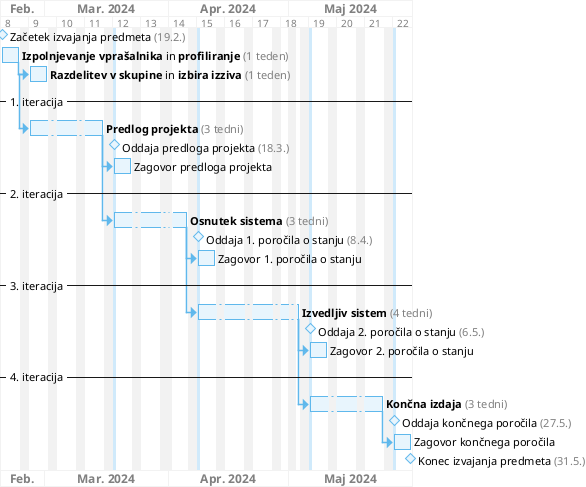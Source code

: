 @startgantt "Terminski načrt"

<style>
ganttDiagram {
  timeline {
    LineColor #f2f2f2
    FontColor gray
  }
  task {
    BackgroundColor #e8f5fd
    LineColor #5FB8EC
  }
  arrow {
    LineColor #5FB8EC
  }
  milestone {
    BackgroundColor #e8f5fd
    LineColor #5FB8EC
  }
  closed {
    BackgroundColor #f2f2f2
    FontColor lightgray
  }
}
</style>

skinparam backgroundColor transparent
'hide footbox
language sl
printscale weekly

saturday are closed
sunday are closed
2024-04-01 is closed
2024-04-27 is closed
2024-05-01 is closed
2024-05-02 is closed

2024-03-18 is colored in #d0eafb
2024-04-08 is colored in #d0eafb
2024-05-06 is colored in #d0eafb
2024-05-27 is colored in #d0eafb

Project starts 2024-02-19

'[<color:lightgray>Začetek izvajanja predmeta (19.2.)</color>] happens at 2024-02-19
[Začetek izvajanja predmeta <color:gray>(19.2.)</color>] happens at 2024-02-19

'[<color:lightgray>**Izpolnjevanje vprašalnika** in **profiliranje** (1 teden)</color>] as [D1] lasts 5 days
[**Izpolnjevanje vprašalnika** in **profiliranje** <color:gray>(1 teden)</color>] as [D1] lasts 5 days
'[<color:lightgray>**Razdelitev v skupine** in **izbira izziva** (1 teden)</color>] as [D2] lasts 5 day and starts at [D1]'s end
[**Razdelitev v skupine** in **izbira izziva** <color:gray>(1 teden)</color>] as [D2] lasts 5 day and starts at [D1]'s end

-- 1. iteracija --

'[<color:lightgray>**Predlog projekta** (3 tedni)</color>] as [D3] lasts 15 days and starts at [D2]'s start
[**Predlog projekta** <color:gray>(3 tedni)</color>] as [D3] lasts 15 days and starts at [D2]'s start
'[<color:lightgray>Oddaja predloga projekta (18.3.)</color>] happens at 2024-03-18
[Oddaja predloga projekta <color:gray>(18.3.)</color>] happens at 2024-03-18
'[<color:lightgray>Zagovor predloga projekta</color>] as [Z1] lasts 5 days and starts at [D3]'s end
[Zagovor predloga projekta] as [Z1] lasts 5 days and starts at [D3]'s end

-- 2. iteracija --

'[<color:lightgray>**Osnutek sistema** (3 tedni)</color>] as [D5] lasts 14 days and starts at [D3]'s end
[**Osnutek sistema** <color:gray>(3 tedni)</color>] as [D5] lasts 14 days and starts at [D3]'s end
'[<color:lightgray>Oddaja 1. poročila o stanju (8.4.)</color>] happens at 2024-04-08
[Oddaja 1. poročila o stanju <color:gray>(8.4.)</color>] happens at 2024-04-08
'[<color:lightgray>Zagovor 1. poročila o stanju</color>] as [Z2] lasts 5 days and starts at [D5]'s end
[Zagovor 1. poročila o stanju] as [Z2] lasts 5 days and starts at [D5]'s end

-- 3. iteracija --

'[<color:lightgray>**Izvedljiv sistem** (4 tedni)</color>] as [D6] lasts 18 days and starts at [D5]'s end
[**Izvedljiv sistem** <color:gray>(4 tedni)</color>] as [D6] lasts 18 days and starts at [D5]'s end
'[<color:lightgray>Oddaja 2. poročila o stanju (6.5.)</color>] happens at 2024-05-06
[Oddaja 2. poročila o stanju <color:gray>(6.5.)</color>] happens at 2024-05-06
'[<color:lightgray>Zagovor 2. poročila o stanju</color>] as [Z3] lasts 5 days and starts at [D6]'s end
[Zagovor 2. poročila o stanju] as [Z3] lasts 5 days and starts at [D6]'s end

-- 4. iteracija --

'[<color:lightgray>**Končna izdaja** (3 tedni)</color>] as [D12] lasts 15 days and starts at [D6]'s end
[**Končna izdaja** <color:gray>(3 tedni)</color>] as [D12] lasts 15 days and starts at [D6]'s end
'[<color:lightgray>Oddaja končnega poročila (27.5.)</color>] happens at 2024-05-27
[Oddaja končnega poročila <color:gray>(27.5.)</color>] happens at 2024-05-27
'[<color:lightgray>Zagovor končnega poročila</color>] as [Z4] lasts 5 days and starts at [D12]'s end
[Zagovor končnega poročila] as [Z4] lasts 5 days and starts at [D12]'s end

'[<color:lightgray>Konec izvajanja predmeta (31.5.)</color>] happens at 2024-05-31
[Konec izvajanja predmeta <color:gray>(31.5.)</color>] happens at 2024-05-31

@endgantt